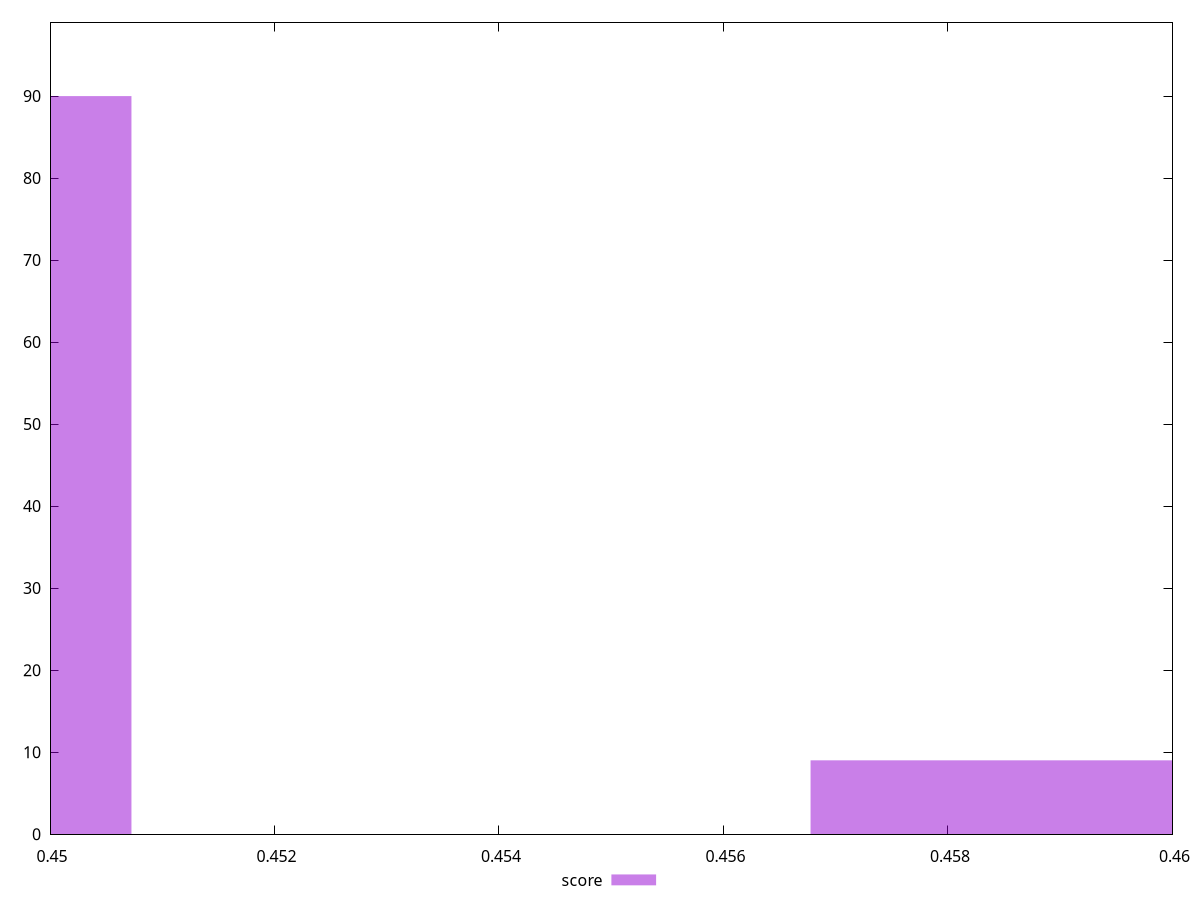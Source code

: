 reset

$score <<EOF
0.4477006081920742 90
0.4598006246296978 9
EOF

set key outside below
set boxwidth 0.006050008218811813
set xrange [0.45:0.46]
set yrange [0:99]
set trange [0:99]
set style fill transparent solid 0.5 noborder
set terminal svg size 640, 490 enhanced background rgb 'white'
set output "reports/report_00030_2021-02-24T20-42-31.540Z/uses-rel-preload/samples/card/score/histogram.svg"

plot $score title "score" with boxes

reset
